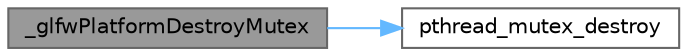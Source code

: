 digraph "_glfwPlatformDestroyMutex"
{
 // LATEX_PDF_SIZE
  bgcolor="transparent";
  edge [fontname=Helvetica,fontsize=10,labelfontname=Helvetica,labelfontsize=10];
  node [fontname=Helvetica,fontsize=10,shape=box,height=0.2,width=0.4];
  rankdir="LR";
  Node1 [id="Node000001",label="_glfwPlatformDestroyMutex",height=0.2,width=0.4,color="gray40", fillcolor="grey60", style="filled", fontcolor="black",tooltip=" "];
  Node1 -> Node2 [id="edge1_Node000001_Node000002",color="steelblue1",style="solid",tooltip=" "];
  Node2 [id="Node000002",label="pthread_mutex_destroy",height=0.2,width=0.4,color="grey40", fillcolor="white", style="filled",URL="$pthread__minport__windows_8h.html#a733a87c6f8ed4dc0b76662dac0ea4a9a",tooltip=" "];
}
